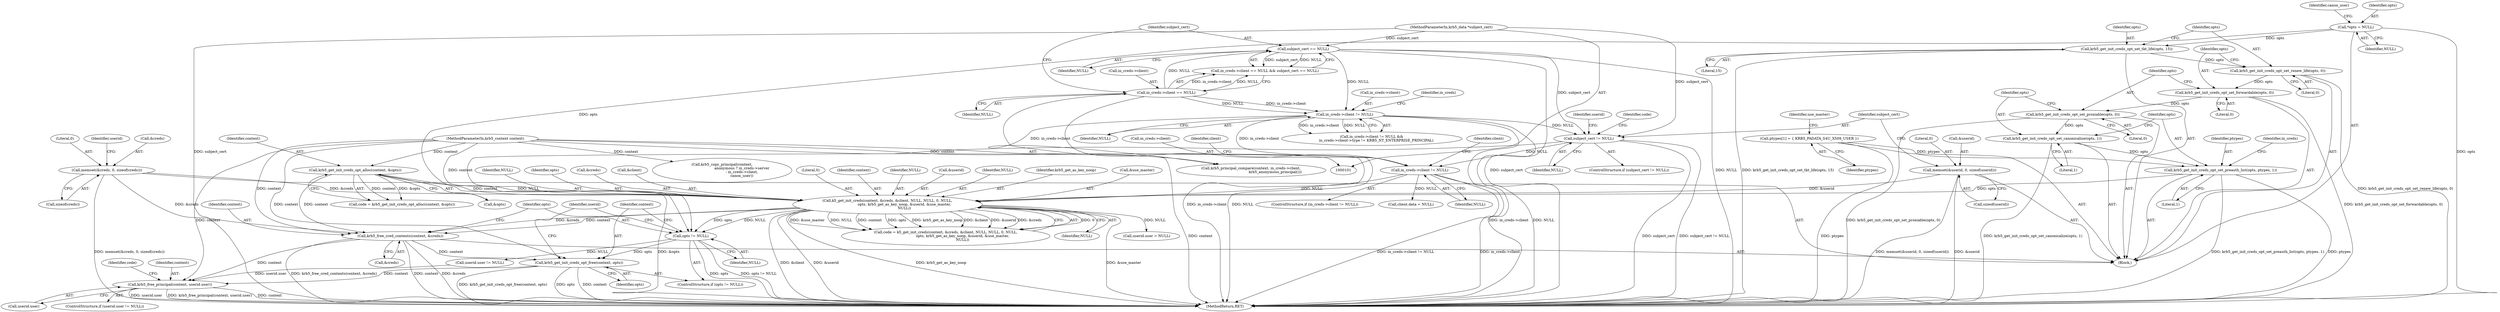 digraph "0_krb5_5e6d1796106df8ba6bc1973ee0917c170d929086_0@API" {
"1000331" [label="(Call,krb5_get_init_creds_opt_free(context, opts))"];
"1000323" [label="(Call,krb5_free_cred_contents(context, &creds))"];
"1000199" [label="(Call,krb5_get_init_creds_opt_alloc(context, &opts))"];
"1000102" [label="(MethodParameterIn,krb5_context context)"];
"1000282" [label="(Call,k5_get_init_creds(context, &creds, &client, NULL, NULL, 0, NULL,\n                              opts, krb5_get_as_key_noop, &userid, &use_master,\n                              NULL))"];
"1000175" [label="(Call,memset(&creds, 0, sizeof(creds)))"];
"1000228" [label="(Call,in_creds->client != NULL)"];
"1000141" [label="(Call,in_creds->client != NULL)"];
"1000128" [label="(Call,in_creds->client == NULL)"];
"1000133" [label="(Call,subject_cert == NULL)"];
"1000104" [label="(MethodParameterIn,krb5_data *subject_cert)"];
"1000188" [label="(Call,subject_cert != NULL)"];
"1000223" [label="(Call,krb5_get_init_creds_opt_set_preauth_list(opts, ptypes, 1))"];
"1000220" [label="(Call,krb5_get_init_creds_opt_set_canonicalize(opts, 1))"];
"1000217" [label="(Call,krb5_get_init_creds_opt_set_proxiable(opts, 0))"];
"1000214" [label="(Call,krb5_get_init_creds_opt_set_forwardable(opts, 0))"];
"1000211" [label="(Call,krb5_get_init_creds_opt_set_renew_life(opts, 0))"];
"1000208" [label="(Call,krb5_get_init_creds_opt_set_tkt_life(opts, 15))"];
"1000117" [label="(Call,*opts = NULL)"];
"1000109" [label="(Call,ptypes[1] = { KRB5_PADATA_S4U_X509_USER })"];
"1000181" [label="(Call,memset(&userid, 0, sizeof(userid)))"];
"1000328" [label="(Call,opts != NULL)"];
"1000340" [label="(Call,krb5_free_principal(context, userid.user))"];
"1000227" [label="(ControlStructure,if (in_creds->client != NULL))"];
"1000141" [label="(Call,in_creds->client != NULL)"];
"1000193" [label="(Identifier,userid)"];
"1000324" [label="(Identifier,context)"];
"1000129" [label="(Call,in_creds->client)"];
"1000184" [label="(Literal,0)"];
"1000330" [label="(Identifier,NULL)"];
"1000327" [label="(ControlStructure,if (opts != NULL))"];
"1000212" [label="(Identifier,opts)"];
"1000157" [label="(Call,krb5_principal_compare(context, in_creds->client,\n                                           krb5_anonymous_principal()))"];
"1000296" [label="(Call,&use_master)"];
"1000223" [label="(Call,krb5_get_init_creds_opt_set_preauth_list(opts, ptypes, 1))"];
"1000218" [label="(Identifier,opts)"];
"1000210" [label="(Literal,15)"];
"1000335" [label="(Call,userid.user != NULL)"];
"1000188" [label="(Call,subject_cert != NULL)"];
"1000221" [label="(Identifier,opts)"];
"1000200" [label="(Identifier,context)"];
"1000187" [label="(ControlStructure,if (subject_cert != NULL))"];
"1000341" [label="(Identifier,context)"];
"1000106" [label="(Block,)"];
"1000183" [label="(Identifier,userid)"];
"1000328" [label="(Call,opts != NULL)"];
"1000225" [label="(Identifier,ptypes)"];
"1000346" [label="(Identifier,code)"];
"1000314" [label="(Call,userid.user = NULL)"];
"1000140" [label="(Call,in_creds->client != NULL &&\n        in_creds->client->type != KRB5_NT_ENTERPRISE_PRINCIPAL)"];
"1000215" [label="(Identifier,opts)"];
"1000117" [label="(Call,*opts = NULL)"];
"1000181" [label="(Call,memset(&userid, 0, sizeof(userid)))"];
"1000217" [label="(Call,krb5_get_init_creds_opt_set_proxiable(opts, 0))"];
"1000288" [label="(Identifier,NULL)"];
"1000124" [label="(Identifier,canon_user)"];
"1000214" [label="(Call,krb5_get_init_creds_opt_set_forwardable(opts, 0))"];
"1000176" [label="(Call,&creds)"];
"1000198" [label="(Identifier,code)"];
"1000213" [label="(Literal,0)"];
"1000323" [label="(Call,krb5_free_cred_contents(context, &creds))"];
"1000224" [label="(Identifier,opts)"];
"1000127" [label="(Call,in_creds->client == NULL && subject_cert == NULL)"];
"1000175" [label="(Call,memset(&creds, 0, sizeof(creds)))"];
"1000178" [label="(Literal,0)"];
"1000342" [label="(Call,userid.user)"];
"1000292" [label="(Identifier,opts)"];
"1000228" [label="(Call,in_creds->client != NULL)"];
"1000284" [label="(Call,&creds)"];
"1000331" [label="(Call,krb5_get_init_creds_opt_free(context, opts))"];
"1000286" [label="(Call,&client)"];
"1000337" [label="(Identifier,userid)"];
"1000128" [label="(Call,in_creds->client == NULL)"];
"1000222" [label="(Literal,1)"];
"1000134" [label="(Identifier,subject_cert)"];
"1000280" [label="(Call,code = k5_get_init_creds(context, &creds, &client, NULL, NULL, 0, NULL,\n                              opts, krb5_get_as_key_noop, &userid, &use_master,\n                              NULL))"];
"1000235" [label="(Identifier,client)"];
"1000290" [label="(Literal,0)"];
"1000334" [label="(ControlStructure,if (userid.user != NULL))"];
"1000347" [label="(MethodReturn,RET)"];
"1000109" [label="(Call,ptypes[1] = { KRB5_PADATA_S4U_X509_USER })"];
"1000283" [label="(Identifier,context)"];
"1000265" [label="(Call,client.data = NULL)"];
"1000289" [label="(Identifier,NULL)"];
"1000219" [label="(Literal,0)"];
"1000294" [label="(Call,&userid)"];
"1000164" [label="(Call,krb5_copy_principal(context,\n                                   anonymous ? in_creds->server\n                                   : in_creds->client,\n                                   canon_user))"];
"1000229" [label="(Call,in_creds->client)"];
"1000340" [label="(Call,krb5_free_principal(context, userid.user))"];
"1000332" [label="(Identifier,context)"];
"1000182" [label="(Call,&userid)"];
"1000132" [label="(Identifier,NULL)"];
"1000104" [label="(MethodParameterIn,krb5_data *subject_cert)"];
"1000179" [label="(Call,sizeof(creds))"];
"1000298" [label="(Identifier,NULL)"];
"1000226" [label="(Literal,1)"];
"1000209" [label="(Identifier,opts)"];
"1000145" [label="(Identifier,NULL)"];
"1000142" [label="(Call,in_creds->client)"];
"1000135" [label="(Identifier,NULL)"];
"1000325" [label="(Call,&creds)"];
"1000185" [label="(Call,sizeof(userid))"];
"1000149" [label="(Identifier,in_creds)"];
"1000102" [label="(MethodParameterIn,krb5_context context)"];
"1000201" [label="(Call,&opts)"];
"1000211" [label="(Call,krb5_get_init_creds_opt_set_renew_life(opts, 0))"];
"1000253" [label="(Identifier,client)"];
"1000291" [label="(Identifier,NULL)"];
"1000208" [label="(Call,krb5_get_init_creds_opt_set_tkt_life(opts, 15))"];
"1000329" [label="(Identifier,opts)"];
"1000197" [label="(Call,code = krb5_get_init_creds_opt_alloc(context, &opts))"];
"1000189" [label="(Identifier,subject_cert)"];
"1000232" [label="(Identifier,NULL)"];
"1000118" [label="(Identifier,opts)"];
"1000119" [label="(Identifier,NULL)"];
"1000282" [label="(Call,k5_get_init_creds(context, &creds, &client, NULL, NULL, 0, NULL,\n                              opts, krb5_get_as_key_noop, &userid, &use_master,\n                              NULL))"];
"1000216" [label="(Literal,0)"];
"1000114" [label="(Identifier,use_master)"];
"1000190" [label="(Identifier,NULL)"];
"1000293" [label="(Identifier,krb5_get_as_key_noop)"];
"1000133" [label="(Call,subject_cert == NULL)"];
"1000220" [label="(Call,krb5_get_init_creds_opt_set_canonicalize(opts, 1))"];
"1000199" [label="(Call,krb5_get_init_creds_opt_alloc(context, &opts))"];
"1000333" [label="(Identifier,opts)"];
"1000230" [label="(Identifier,in_creds)"];
"1000110" [label="(Identifier,ptypes)"];
"1000331" -> "1000327"  [label="AST: "];
"1000331" -> "1000333"  [label="CFG: "];
"1000332" -> "1000331"  [label="AST: "];
"1000333" -> "1000331"  [label="AST: "];
"1000337" -> "1000331"  [label="CFG: "];
"1000331" -> "1000347"  [label="DDG: krb5_get_init_creds_opt_free(context, opts)"];
"1000331" -> "1000347"  [label="DDG: opts"];
"1000331" -> "1000347"  [label="DDG: context"];
"1000323" -> "1000331"  [label="DDG: context"];
"1000102" -> "1000331"  [label="DDG: context"];
"1000328" -> "1000331"  [label="DDG: opts"];
"1000331" -> "1000340"  [label="DDG: context"];
"1000323" -> "1000106"  [label="AST: "];
"1000323" -> "1000325"  [label="CFG: "];
"1000324" -> "1000323"  [label="AST: "];
"1000325" -> "1000323"  [label="AST: "];
"1000329" -> "1000323"  [label="CFG: "];
"1000323" -> "1000347"  [label="DDG: context"];
"1000323" -> "1000347"  [label="DDG: &creds"];
"1000323" -> "1000347"  [label="DDG: krb5_free_cred_contents(context, &creds)"];
"1000199" -> "1000323"  [label="DDG: context"];
"1000282" -> "1000323"  [label="DDG: context"];
"1000282" -> "1000323"  [label="DDG: &creds"];
"1000102" -> "1000323"  [label="DDG: context"];
"1000175" -> "1000323"  [label="DDG: &creds"];
"1000323" -> "1000340"  [label="DDG: context"];
"1000199" -> "1000197"  [label="AST: "];
"1000199" -> "1000201"  [label="CFG: "];
"1000200" -> "1000199"  [label="AST: "];
"1000201" -> "1000199"  [label="AST: "];
"1000197" -> "1000199"  [label="CFG: "];
"1000199" -> "1000347"  [label="DDG: &opts"];
"1000199" -> "1000197"  [label="DDG: context"];
"1000199" -> "1000197"  [label="DDG: &opts"];
"1000102" -> "1000199"  [label="DDG: context"];
"1000199" -> "1000282"  [label="DDG: context"];
"1000102" -> "1000101"  [label="AST: "];
"1000102" -> "1000347"  [label="DDG: context"];
"1000102" -> "1000157"  [label="DDG: context"];
"1000102" -> "1000164"  [label="DDG: context"];
"1000102" -> "1000282"  [label="DDG: context"];
"1000102" -> "1000340"  [label="DDG: context"];
"1000282" -> "1000280"  [label="AST: "];
"1000282" -> "1000298"  [label="CFG: "];
"1000283" -> "1000282"  [label="AST: "];
"1000284" -> "1000282"  [label="AST: "];
"1000286" -> "1000282"  [label="AST: "];
"1000288" -> "1000282"  [label="AST: "];
"1000289" -> "1000282"  [label="AST: "];
"1000290" -> "1000282"  [label="AST: "];
"1000291" -> "1000282"  [label="AST: "];
"1000292" -> "1000282"  [label="AST: "];
"1000293" -> "1000282"  [label="AST: "];
"1000294" -> "1000282"  [label="AST: "];
"1000296" -> "1000282"  [label="AST: "];
"1000298" -> "1000282"  [label="AST: "];
"1000280" -> "1000282"  [label="CFG: "];
"1000282" -> "1000347"  [label="DDG: &client"];
"1000282" -> "1000347"  [label="DDG: &userid"];
"1000282" -> "1000347"  [label="DDG: krb5_get_as_key_noop"];
"1000282" -> "1000347"  [label="DDG: &use_master"];
"1000282" -> "1000280"  [label="DDG: 0"];
"1000282" -> "1000280"  [label="DDG: &use_master"];
"1000282" -> "1000280"  [label="DDG: NULL"];
"1000282" -> "1000280"  [label="DDG: context"];
"1000282" -> "1000280"  [label="DDG: opts"];
"1000282" -> "1000280"  [label="DDG: krb5_get_as_key_noop"];
"1000282" -> "1000280"  [label="DDG: &client"];
"1000282" -> "1000280"  [label="DDG: &userid"];
"1000282" -> "1000280"  [label="DDG: &creds"];
"1000175" -> "1000282"  [label="DDG: &creds"];
"1000228" -> "1000282"  [label="DDG: NULL"];
"1000223" -> "1000282"  [label="DDG: opts"];
"1000181" -> "1000282"  [label="DDG: &userid"];
"1000282" -> "1000314"  [label="DDG: NULL"];
"1000282" -> "1000328"  [label="DDG: opts"];
"1000282" -> "1000328"  [label="DDG: NULL"];
"1000175" -> "1000106"  [label="AST: "];
"1000175" -> "1000179"  [label="CFG: "];
"1000176" -> "1000175"  [label="AST: "];
"1000178" -> "1000175"  [label="AST: "];
"1000179" -> "1000175"  [label="AST: "];
"1000183" -> "1000175"  [label="CFG: "];
"1000175" -> "1000347"  [label="DDG: memset(&creds, 0, sizeof(creds))"];
"1000228" -> "1000227"  [label="AST: "];
"1000228" -> "1000232"  [label="CFG: "];
"1000229" -> "1000228"  [label="AST: "];
"1000232" -> "1000228"  [label="AST: "];
"1000235" -> "1000228"  [label="CFG: "];
"1000253" -> "1000228"  [label="CFG: "];
"1000228" -> "1000347"  [label="DDG: in_creds->client != NULL"];
"1000228" -> "1000347"  [label="DDG: in_creds->client"];
"1000141" -> "1000228"  [label="DDG: in_creds->client"];
"1000188" -> "1000228"  [label="DDG: NULL"];
"1000228" -> "1000265"  [label="DDG: NULL"];
"1000141" -> "1000140"  [label="AST: "];
"1000141" -> "1000145"  [label="CFG: "];
"1000142" -> "1000141"  [label="AST: "];
"1000145" -> "1000141"  [label="AST: "];
"1000149" -> "1000141"  [label="CFG: "];
"1000140" -> "1000141"  [label="CFG: "];
"1000141" -> "1000347"  [label="DDG: in_creds->client"];
"1000141" -> "1000347"  [label="DDG: NULL"];
"1000141" -> "1000140"  [label="DDG: in_creds->client"];
"1000141" -> "1000140"  [label="DDG: NULL"];
"1000128" -> "1000141"  [label="DDG: in_creds->client"];
"1000128" -> "1000141"  [label="DDG: NULL"];
"1000133" -> "1000141"  [label="DDG: NULL"];
"1000141" -> "1000157"  [label="DDG: in_creds->client"];
"1000141" -> "1000188"  [label="DDG: NULL"];
"1000128" -> "1000127"  [label="AST: "];
"1000128" -> "1000132"  [label="CFG: "];
"1000129" -> "1000128"  [label="AST: "];
"1000132" -> "1000128"  [label="AST: "];
"1000134" -> "1000128"  [label="CFG: "];
"1000127" -> "1000128"  [label="CFG: "];
"1000128" -> "1000347"  [label="DDG: NULL"];
"1000128" -> "1000347"  [label="DDG: in_creds->client"];
"1000128" -> "1000127"  [label="DDG: in_creds->client"];
"1000128" -> "1000127"  [label="DDG: NULL"];
"1000128" -> "1000133"  [label="DDG: NULL"];
"1000133" -> "1000127"  [label="AST: "];
"1000133" -> "1000135"  [label="CFG: "];
"1000134" -> "1000133"  [label="AST: "];
"1000135" -> "1000133"  [label="AST: "];
"1000127" -> "1000133"  [label="CFG: "];
"1000133" -> "1000347"  [label="DDG: subject_cert"];
"1000133" -> "1000347"  [label="DDG: NULL"];
"1000133" -> "1000127"  [label="DDG: subject_cert"];
"1000133" -> "1000127"  [label="DDG: NULL"];
"1000104" -> "1000133"  [label="DDG: subject_cert"];
"1000133" -> "1000188"  [label="DDG: subject_cert"];
"1000104" -> "1000101"  [label="AST: "];
"1000104" -> "1000347"  [label="DDG: subject_cert"];
"1000104" -> "1000188"  [label="DDG: subject_cert"];
"1000188" -> "1000187"  [label="AST: "];
"1000188" -> "1000190"  [label="CFG: "];
"1000189" -> "1000188"  [label="AST: "];
"1000190" -> "1000188"  [label="AST: "];
"1000193" -> "1000188"  [label="CFG: "];
"1000198" -> "1000188"  [label="CFG: "];
"1000188" -> "1000347"  [label="DDG: subject_cert != NULL"];
"1000188" -> "1000347"  [label="DDG: subject_cert"];
"1000188" -> "1000328"  [label="DDG: NULL"];
"1000223" -> "1000106"  [label="AST: "];
"1000223" -> "1000226"  [label="CFG: "];
"1000224" -> "1000223"  [label="AST: "];
"1000225" -> "1000223"  [label="AST: "];
"1000226" -> "1000223"  [label="AST: "];
"1000230" -> "1000223"  [label="CFG: "];
"1000223" -> "1000347"  [label="DDG: ptypes"];
"1000223" -> "1000347"  [label="DDG: krb5_get_init_creds_opt_set_preauth_list(opts, ptypes, 1)"];
"1000220" -> "1000223"  [label="DDG: opts"];
"1000109" -> "1000223"  [label="DDG: ptypes"];
"1000220" -> "1000106"  [label="AST: "];
"1000220" -> "1000222"  [label="CFG: "];
"1000221" -> "1000220"  [label="AST: "];
"1000222" -> "1000220"  [label="AST: "];
"1000224" -> "1000220"  [label="CFG: "];
"1000220" -> "1000347"  [label="DDG: krb5_get_init_creds_opt_set_canonicalize(opts, 1)"];
"1000217" -> "1000220"  [label="DDG: opts"];
"1000217" -> "1000106"  [label="AST: "];
"1000217" -> "1000219"  [label="CFG: "];
"1000218" -> "1000217"  [label="AST: "];
"1000219" -> "1000217"  [label="AST: "];
"1000221" -> "1000217"  [label="CFG: "];
"1000217" -> "1000347"  [label="DDG: krb5_get_init_creds_opt_set_proxiable(opts, 0)"];
"1000214" -> "1000217"  [label="DDG: opts"];
"1000214" -> "1000106"  [label="AST: "];
"1000214" -> "1000216"  [label="CFG: "];
"1000215" -> "1000214"  [label="AST: "];
"1000216" -> "1000214"  [label="AST: "];
"1000218" -> "1000214"  [label="CFG: "];
"1000214" -> "1000347"  [label="DDG: krb5_get_init_creds_opt_set_forwardable(opts, 0)"];
"1000211" -> "1000214"  [label="DDG: opts"];
"1000211" -> "1000106"  [label="AST: "];
"1000211" -> "1000213"  [label="CFG: "];
"1000212" -> "1000211"  [label="AST: "];
"1000213" -> "1000211"  [label="AST: "];
"1000215" -> "1000211"  [label="CFG: "];
"1000211" -> "1000347"  [label="DDG: krb5_get_init_creds_opt_set_renew_life(opts, 0)"];
"1000208" -> "1000211"  [label="DDG: opts"];
"1000208" -> "1000106"  [label="AST: "];
"1000208" -> "1000210"  [label="CFG: "];
"1000209" -> "1000208"  [label="AST: "];
"1000210" -> "1000208"  [label="AST: "];
"1000212" -> "1000208"  [label="CFG: "];
"1000208" -> "1000347"  [label="DDG: krb5_get_init_creds_opt_set_tkt_life(opts, 15)"];
"1000117" -> "1000208"  [label="DDG: opts"];
"1000117" -> "1000106"  [label="AST: "];
"1000117" -> "1000119"  [label="CFG: "];
"1000118" -> "1000117"  [label="AST: "];
"1000119" -> "1000117"  [label="AST: "];
"1000124" -> "1000117"  [label="CFG: "];
"1000117" -> "1000347"  [label="DDG: opts"];
"1000117" -> "1000328"  [label="DDG: opts"];
"1000109" -> "1000106"  [label="AST: "];
"1000109" -> "1000110"  [label="CFG: "];
"1000110" -> "1000109"  [label="AST: "];
"1000114" -> "1000109"  [label="CFG: "];
"1000109" -> "1000347"  [label="DDG: ptypes"];
"1000181" -> "1000106"  [label="AST: "];
"1000181" -> "1000185"  [label="CFG: "];
"1000182" -> "1000181"  [label="AST: "];
"1000184" -> "1000181"  [label="AST: "];
"1000185" -> "1000181"  [label="AST: "];
"1000189" -> "1000181"  [label="CFG: "];
"1000181" -> "1000347"  [label="DDG: &userid"];
"1000181" -> "1000347"  [label="DDG: memset(&userid, 0, sizeof(userid))"];
"1000328" -> "1000327"  [label="AST: "];
"1000328" -> "1000330"  [label="CFG: "];
"1000329" -> "1000328"  [label="AST: "];
"1000330" -> "1000328"  [label="AST: "];
"1000332" -> "1000328"  [label="CFG: "];
"1000337" -> "1000328"  [label="CFG: "];
"1000328" -> "1000347"  [label="DDG: opts != NULL"];
"1000328" -> "1000347"  [label="DDG: opts"];
"1000328" -> "1000335"  [label="DDG: NULL"];
"1000340" -> "1000334"  [label="AST: "];
"1000340" -> "1000342"  [label="CFG: "];
"1000341" -> "1000340"  [label="AST: "];
"1000342" -> "1000340"  [label="AST: "];
"1000346" -> "1000340"  [label="CFG: "];
"1000340" -> "1000347"  [label="DDG: userid.user"];
"1000340" -> "1000347"  [label="DDG: krb5_free_principal(context, userid.user)"];
"1000340" -> "1000347"  [label="DDG: context"];
"1000335" -> "1000340"  [label="DDG: userid.user"];
}
